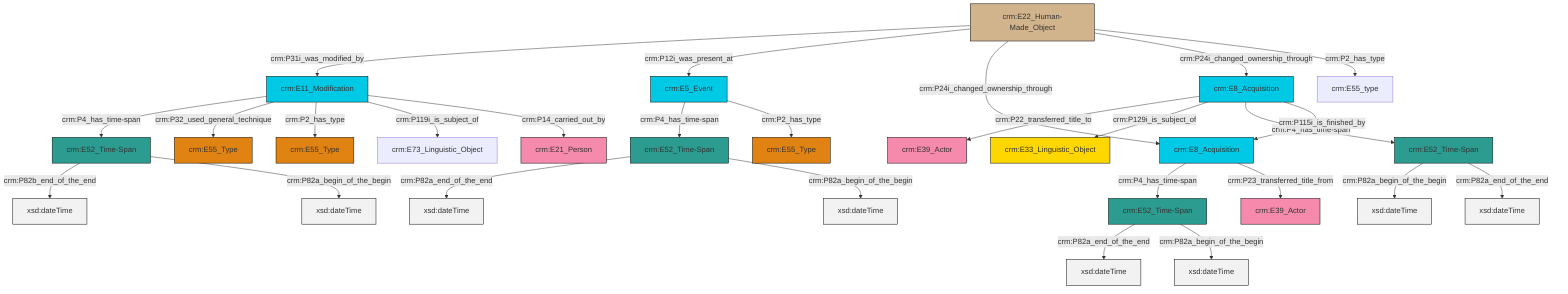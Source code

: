 graph TD
classDef Literal fill:#f2f2f2,stroke:#000000;
classDef CRM_Entity fill:#FFFFFF,stroke:#000000;
classDef Temporal_Entity fill:#00C9E6, stroke:#000000;
classDef Type fill:#E18312, stroke:#000000;
classDef Time-Span fill:#2C9C91, stroke:#000000;
classDef Appellation fill:#FFEB7F, stroke:#000000;
classDef Place fill:#008836, stroke:#000000;
classDef Persistent_Item fill:#B266B2, stroke:#000000;
classDef Conceptual_Object fill:#FFD700, stroke:#000000;
classDef Physical_Thing fill:#D2B48C, stroke:#000000;
classDef Actor fill:#f58aad, stroke:#000000;
classDef PC_Classes fill:#4ce600, stroke:#000000;
classDef Multi fill:#cccccc,stroke:#000000;

0["crm:E52_Time-Span"]:::Time-Span -->|crm:P82a_begin_of_the_begin| 1[xsd:dateTime]:::Literal
2["crm:E5_Event"]:::Temporal_Entity -->|crm:P4_has_time-span| 3["crm:E52_Time-Span"]:::Time-Span
8["crm:E11_Modification"]:::Temporal_Entity -->|crm:P4_has_time-span| 9["crm:E52_Time-Span"]:::Time-Span
8["crm:E11_Modification"]:::Temporal_Entity -->|crm:P32_used_general_technique| 13["crm:E55_Type"]:::Type
2["crm:E5_Event"]:::Temporal_Entity -->|crm:P2_has_type| 14["crm:E55_Type"]:::Type
17["crm:E22_Human-Made_Object"]:::Physical_Thing -->|crm:P31i_was_modified_by| 8["crm:E11_Modification"]:::Temporal_Entity
15["crm:E8_Acquisition"]:::Temporal_Entity -->|crm:P22_transferred_title_to| 18["crm:E39_Actor"]:::Actor
9["crm:E52_Time-Span"]:::Time-Span -->|crm:P82b_end_of_the_end| 19[xsd:dateTime]:::Literal
3["crm:E52_Time-Span"]:::Time-Span -->|crm:P82a_end_of_the_end| 20[xsd:dateTime]:::Literal
17["crm:E22_Human-Made_Object"]:::Physical_Thing -->|crm:P12i_was_present_at| 2["crm:E5_Event"]:::Temporal_Entity
0["crm:E52_Time-Span"]:::Time-Span -->|crm:P82a_end_of_the_end| 21[xsd:dateTime]:::Literal
17["crm:E22_Human-Made_Object"]:::Physical_Thing -->|crm:P24i_changed_ownership_through| 23["crm:E8_Acquisition"]:::Temporal_Entity
23["crm:E8_Acquisition"]:::Temporal_Entity -->|crm:P4_has_time-span| 28["crm:E52_Time-Span"]:::Time-Span
15["crm:E8_Acquisition"]:::Temporal_Entity -->|crm:P129i_is_subject_of| 6["crm:E33_Linguistic_Object"]:::Conceptual_Object
3["crm:E52_Time-Span"]:::Time-Span -->|crm:P82a_begin_of_the_begin| 29[xsd:dateTime]:::Literal
15["crm:E8_Acquisition"]:::Temporal_Entity -->|crm:P4_has_time-span| 0["crm:E52_Time-Span"]:::Time-Span
23["crm:E8_Acquisition"]:::Temporal_Entity -->|crm:P23_transferred_title_from| 4["crm:E39_Actor"]:::Actor
17["crm:E22_Human-Made_Object"]:::Physical_Thing -->|crm:P24i_changed_ownership_through| 15["crm:E8_Acquisition"]:::Temporal_Entity
8["crm:E11_Modification"]:::Temporal_Entity -->|crm:P2_has_type| 34["crm:E55_Type"]:::Type
8["crm:E11_Modification"]:::Temporal_Entity -->|crm:P119i_is_subject_of| 11["crm:E73_Linguistic_Object"]:::Default
15["crm:E8_Acquisition"]:::Temporal_Entity -->|crm:P115i_is_finished_by| 23["crm:E8_Acquisition"]:::Temporal_Entity
28["crm:E52_Time-Span"]:::Time-Span -->|crm:P82a_end_of_the_end| 35[xsd:dateTime]:::Literal
28["crm:E52_Time-Span"]:::Time-Span -->|crm:P82a_begin_of_the_begin| 36[xsd:dateTime]:::Literal
8["crm:E11_Modification"]:::Temporal_Entity -->|crm:P14_carried_out_by| 24["crm:E21_Person"]:::Actor
17["crm:E22_Human-Made_Object"]:::Physical_Thing -->|crm:P2_has_type| 32["crm:E55_type"]:::Default
9["crm:E52_Time-Span"]:::Time-Span -->|crm:P82a_begin_of_the_begin| 41[xsd:dateTime]:::Literal